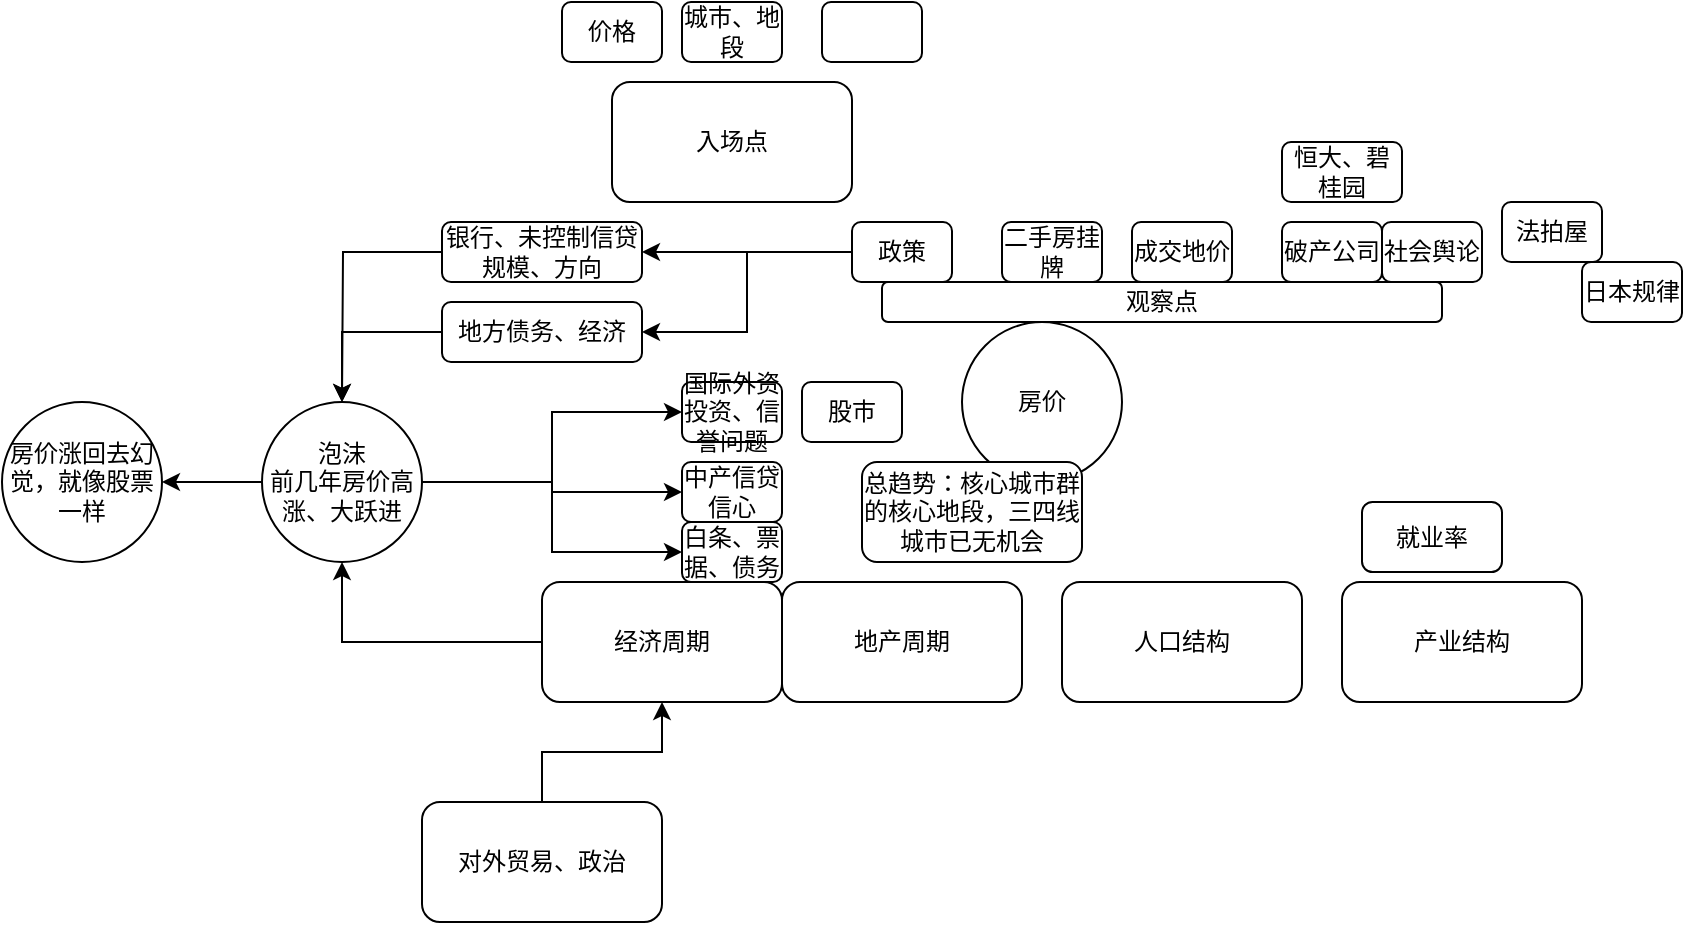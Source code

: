 <mxfile version="22.1.18" type="github">
  <diagram name="第 1 页" id="0W91C3PbgdAE5NpCYlRA">
    <mxGraphModel dx="2200" dy="731" grid="1" gridSize="10" guides="1" tooltips="1" connect="1" arrows="1" fold="1" page="1" pageScale="1" pageWidth="827" pageHeight="1169" math="0" shadow="0">
      <root>
        <mxCell id="0" />
        <mxCell id="1" parent="0" />
        <mxCell id="n-2S2OkUwP-vMv7FcT2x-1" value="房价" style="ellipse;whiteSpace=wrap;html=1;aspect=fixed;" vertex="1" parent="1">
          <mxGeometry x="430" y="220" width="80" height="80" as="geometry" />
        </mxCell>
        <mxCell id="n-2S2OkUwP-vMv7FcT2x-2" value="入场点" style="rounded=1;whiteSpace=wrap;html=1;" vertex="1" parent="1">
          <mxGeometry x="255" y="100" width="120" height="60" as="geometry" />
        </mxCell>
        <mxCell id="n-2S2OkUwP-vMv7FcT2x-3" value="价格" style="rounded=1;whiteSpace=wrap;html=1;" vertex="1" parent="1">
          <mxGeometry x="230" y="60" width="50" height="30" as="geometry" />
        </mxCell>
        <mxCell id="n-2S2OkUwP-vMv7FcT2x-4" value="城市、地段" style="rounded=1;whiteSpace=wrap;html=1;" vertex="1" parent="1">
          <mxGeometry x="290" y="60" width="50" height="30" as="geometry" />
        </mxCell>
        <mxCell id="n-2S2OkUwP-vMv7FcT2x-6" value="" style="rounded=1;whiteSpace=wrap;html=1;" vertex="1" parent="1">
          <mxGeometry x="360" y="60" width="50" height="30" as="geometry" />
        </mxCell>
        <mxCell id="n-2S2OkUwP-vMv7FcT2x-24" style="edgeStyle=orthogonalEdgeStyle;rounded=0;orthogonalLoop=1;jettySize=auto;html=1;exitX=0;exitY=0.5;exitDx=0;exitDy=0;" edge="1" parent="1" source="n-2S2OkUwP-vMv7FcT2x-7" target="n-2S2OkUwP-vMv7FcT2x-23">
          <mxGeometry relative="1" as="geometry" />
        </mxCell>
        <mxCell id="n-2S2OkUwP-vMv7FcT2x-7" value="经济周期" style="rounded=1;whiteSpace=wrap;html=1;" vertex="1" parent="1">
          <mxGeometry x="220" y="350" width="120" height="60" as="geometry" />
        </mxCell>
        <mxCell id="n-2S2OkUwP-vMv7FcT2x-8" value="地产周期" style="rounded=1;whiteSpace=wrap;html=1;" vertex="1" parent="1">
          <mxGeometry x="340" y="350" width="120" height="60" as="geometry" />
        </mxCell>
        <mxCell id="n-2S2OkUwP-vMv7FcT2x-9" value="中产信贷信心" style="rounded=1;whiteSpace=wrap;html=1;" vertex="1" parent="1">
          <mxGeometry x="290" y="290" width="50" height="30" as="geometry" />
        </mxCell>
        <mxCell id="n-2S2OkUwP-vMv7FcT2x-10" value="人口结构" style="rounded=1;whiteSpace=wrap;html=1;" vertex="1" parent="1">
          <mxGeometry x="480" y="350" width="120" height="60" as="geometry" />
        </mxCell>
        <mxCell id="n-2S2OkUwP-vMv7FcT2x-11" value="产业结构" style="rounded=1;whiteSpace=wrap;html=1;" vertex="1" parent="1">
          <mxGeometry x="620" y="350" width="120" height="60" as="geometry" />
        </mxCell>
        <mxCell id="n-2S2OkUwP-vMv7FcT2x-12" value="观察点" style="rounded=1;whiteSpace=wrap;html=1;" vertex="1" parent="1">
          <mxGeometry x="390" y="200" width="280" height="20" as="geometry" />
        </mxCell>
        <mxCell id="n-2S2OkUwP-vMv7FcT2x-13" value="二手房挂牌" style="rounded=1;whiteSpace=wrap;html=1;" vertex="1" parent="1">
          <mxGeometry x="450" y="170" width="50" height="30" as="geometry" />
        </mxCell>
        <mxCell id="n-2S2OkUwP-vMv7FcT2x-14" value="成交地价" style="rounded=1;whiteSpace=wrap;html=1;" vertex="1" parent="1">
          <mxGeometry x="515" y="170" width="50" height="30" as="geometry" />
        </mxCell>
        <mxCell id="n-2S2OkUwP-vMv7FcT2x-22" style="edgeStyle=orthogonalEdgeStyle;rounded=0;orthogonalLoop=1;jettySize=auto;html=1;exitX=0;exitY=0.5;exitDx=0;exitDy=0;" edge="1" parent="1" source="n-2S2OkUwP-vMv7FcT2x-19">
          <mxGeometry relative="1" as="geometry">
            <mxPoint x="120" y="260.0" as="targetPoint" />
          </mxGeometry>
        </mxCell>
        <mxCell id="n-2S2OkUwP-vMv7FcT2x-31" style="edgeStyle=orthogonalEdgeStyle;rounded=0;orthogonalLoop=1;jettySize=auto;html=1;exitX=0;exitY=0.5;exitDx=0;exitDy=0;entryX=1;entryY=0.5;entryDx=0;entryDy=0;" edge="1" parent="1" source="n-2S2OkUwP-vMv7FcT2x-17" target="n-2S2OkUwP-vMv7FcT2x-30">
          <mxGeometry relative="1" as="geometry" />
        </mxCell>
        <mxCell id="n-2S2OkUwP-vMv7FcT2x-17" value="政策" style="rounded=1;whiteSpace=wrap;html=1;" vertex="1" parent="1">
          <mxGeometry x="375" y="170" width="50" height="30" as="geometry" />
        </mxCell>
        <mxCell id="n-2S2OkUwP-vMv7FcT2x-18" value="总趋势：核心城市群的核心地段，三四线城市已无机会" style="rounded=1;whiteSpace=wrap;html=1;" vertex="1" parent="1">
          <mxGeometry x="380" y="290" width="110" height="50" as="geometry" />
        </mxCell>
        <mxCell id="n-2S2OkUwP-vMv7FcT2x-20" value="破产公司" style="rounded=1;whiteSpace=wrap;html=1;" vertex="1" parent="1">
          <mxGeometry x="590" y="170" width="50" height="30" as="geometry" />
        </mxCell>
        <mxCell id="n-2S2OkUwP-vMv7FcT2x-21" value="社会舆论" style="rounded=1;whiteSpace=wrap;html=1;" vertex="1" parent="1">
          <mxGeometry x="640" y="170" width="50" height="30" as="geometry" />
        </mxCell>
        <mxCell id="n-2S2OkUwP-vMv7FcT2x-35" style="edgeStyle=orthogonalEdgeStyle;rounded=0;orthogonalLoop=1;jettySize=auto;html=1;exitX=1;exitY=0.5;exitDx=0;exitDy=0;" edge="1" parent="1" source="n-2S2OkUwP-vMv7FcT2x-23" target="n-2S2OkUwP-vMv7FcT2x-33">
          <mxGeometry relative="1" as="geometry" />
        </mxCell>
        <mxCell id="n-2S2OkUwP-vMv7FcT2x-36" style="edgeStyle=orthogonalEdgeStyle;rounded=0;orthogonalLoop=1;jettySize=auto;html=1;exitX=1;exitY=0.5;exitDx=0;exitDy=0;" edge="1" parent="1" source="n-2S2OkUwP-vMv7FcT2x-23" target="n-2S2OkUwP-vMv7FcT2x-9">
          <mxGeometry relative="1" as="geometry" />
        </mxCell>
        <mxCell id="n-2S2OkUwP-vMv7FcT2x-38" style="edgeStyle=orthogonalEdgeStyle;rounded=0;orthogonalLoop=1;jettySize=auto;html=1;exitX=1;exitY=0.5;exitDx=0;exitDy=0;" edge="1" parent="1" source="n-2S2OkUwP-vMv7FcT2x-23" target="n-2S2OkUwP-vMv7FcT2x-37">
          <mxGeometry relative="1" as="geometry" />
        </mxCell>
        <mxCell id="n-2S2OkUwP-vMv7FcT2x-40" style="edgeStyle=orthogonalEdgeStyle;rounded=0;orthogonalLoop=1;jettySize=auto;html=1;exitX=0;exitY=0.5;exitDx=0;exitDy=0;" edge="1" parent="1" source="n-2S2OkUwP-vMv7FcT2x-23" target="n-2S2OkUwP-vMv7FcT2x-39">
          <mxGeometry relative="1" as="geometry" />
        </mxCell>
        <mxCell id="n-2S2OkUwP-vMv7FcT2x-23" value="泡沫&lt;br&gt;前几年房价高涨、大跃进" style="ellipse;whiteSpace=wrap;html=1;aspect=fixed;" vertex="1" parent="1">
          <mxGeometry x="80" y="260" width="80" height="80" as="geometry" />
        </mxCell>
        <mxCell id="n-2S2OkUwP-vMv7FcT2x-26" style="edgeStyle=orthogonalEdgeStyle;rounded=0;orthogonalLoop=1;jettySize=auto;html=1;exitX=0.5;exitY=0;exitDx=0;exitDy=0;" edge="1" parent="1" source="n-2S2OkUwP-vMv7FcT2x-25" target="n-2S2OkUwP-vMv7FcT2x-7">
          <mxGeometry relative="1" as="geometry" />
        </mxCell>
        <mxCell id="n-2S2OkUwP-vMv7FcT2x-25" value="对外贸易、政治" style="rounded=1;whiteSpace=wrap;html=1;" vertex="1" parent="1">
          <mxGeometry x="160" y="460" width="120" height="60" as="geometry" />
        </mxCell>
        <mxCell id="n-2S2OkUwP-vMv7FcT2x-27" value="日本规律" style="rounded=1;whiteSpace=wrap;html=1;" vertex="1" parent="1">
          <mxGeometry x="740" y="190" width="50" height="30" as="geometry" />
        </mxCell>
        <mxCell id="n-2S2OkUwP-vMv7FcT2x-28" value="" style="edgeStyle=orthogonalEdgeStyle;rounded=0;orthogonalLoop=1;jettySize=auto;html=1;exitX=0;exitY=0.5;exitDx=0;exitDy=0;" edge="1" parent="1" source="n-2S2OkUwP-vMv7FcT2x-17" target="n-2S2OkUwP-vMv7FcT2x-19">
          <mxGeometry relative="1" as="geometry">
            <mxPoint x="120" y="260.0" as="targetPoint" />
            <mxPoint x="375" y="185" as="sourcePoint" />
          </mxGeometry>
        </mxCell>
        <mxCell id="n-2S2OkUwP-vMv7FcT2x-19" value="银行、未控制信贷规模、方向" style="rounded=1;whiteSpace=wrap;html=1;" vertex="1" parent="1">
          <mxGeometry x="170" y="170" width="100" height="30" as="geometry" />
        </mxCell>
        <mxCell id="n-2S2OkUwP-vMv7FcT2x-29" value="恒大、碧桂园" style="rounded=1;whiteSpace=wrap;html=1;" vertex="1" parent="1">
          <mxGeometry x="590" y="130" width="60" height="30" as="geometry" />
        </mxCell>
        <mxCell id="n-2S2OkUwP-vMv7FcT2x-32" style="edgeStyle=orthogonalEdgeStyle;rounded=0;orthogonalLoop=1;jettySize=auto;html=1;exitX=0;exitY=0.5;exitDx=0;exitDy=0;entryX=0.5;entryY=0;entryDx=0;entryDy=0;" edge="1" parent="1" source="n-2S2OkUwP-vMv7FcT2x-30" target="n-2S2OkUwP-vMv7FcT2x-23">
          <mxGeometry relative="1" as="geometry" />
        </mxCell>
        <mxCell id="n-2S2OkUwP-vMv7FcT2x-30" value="地方债务、经济" style="rounded=1;whiteSpace=wrap;html=1;" vertex="1" parent="1">
          <mxGeometry x="170" y="210" width="100" height="30" as="geometry" />
        </mxCell>
        <mxCell id="n-2S2OkUwP-vMv7FcT2x-33" value="国际外资投资、信誉问题" style="rounded=1;whiteSpace=wrap;html=1;" vertex="1" parent="1">
          <mxGeometry x="290" y="250" width="50" height="30" as="geometry" />
        </mxCell>
        <mxCell id="n-2S2OkUwP-vMv7FcT2x-34" value="股市" style="rounded=1;whiteSpace=wrap;html=1;" vertex="1" parent="1">
          <mxGeometry x="350" y="250" width="50" height="30" as="geometry" />
        </mxCell>
        <mxCell id="n-2S2OkUwP-vMv7FcT2x-37" value="白条、票据、债务" style="rounded=1;whiteSpace=wrap;html=1;" vertex="1" parent="1">
          <mxGeometry x="290" y="320" width="50" height="30" as="geometry" />
        </mxCell>
        <mxCell id="n-2S2OkUwP-vMv7FcT2x-39" value="房价涨回去幻觉，就像股票一样" style="ellipse;whiteSpace=wrap;html=1;aspect=fixed;" vertex="1" parent="1">
          <mxGeometry x="-50" y="260" width="80" height="80" as="geometry" />
        </mxCell>
        <mxCell id="n-2S2OkUwP-vMv7FcT2x-41" value="法拍屋" style="rounded=1;whiteSpace=wrap;html=1;" vertex="1" parent="1">
          <mxGeometry x="700" y="160" width="50" height="30" as="geometry" />
        </mxCell>
        <mxCell id="n-2S2OkUwP-vMv7FcT2x-42" value="就业率" style="rounded=1;whiteSpace=wrap;html=1;" vertex="1" parent="1">
          <mxGeometry x="630" y="310" width="70" height="35" as="geometry" />
        </mxCell>
      </root>
    </mxGraphModel>
  </diagram>
</mxfile>
